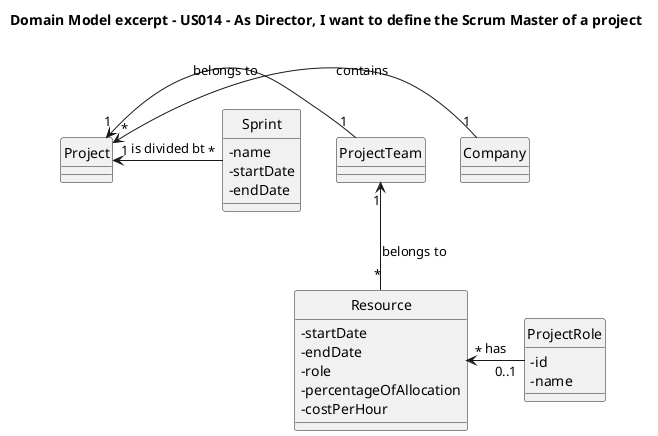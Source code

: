 @startuml
'https://plantuml.com/class-diagram

skinparam classAttributeIconSize 0
hide circle

title Domain Model excerpt - US014 - As Director, I want to define the Scrum Master of a project


class Company{
}
class Project{
}
class Sprint{
-name
-startDate
-endDate
}
class ProjectTeam{
}

class Resource{
-startDate
-endDate
-role
-percentageOfAllocation
-costPerHour
}

class ProjectRole{
-id
-name
}


Company "1" -left-> "*" Project: contains
Project "1" <-right- "1" ProjectTeam: belongs to

ProjectTeam "1" <-- "*" Resource: belongs to
ProjectRole "0..1" -left-> "*" Resource: has

Project "1" <-right- "*" Sprint : is divided bt
@enduml
